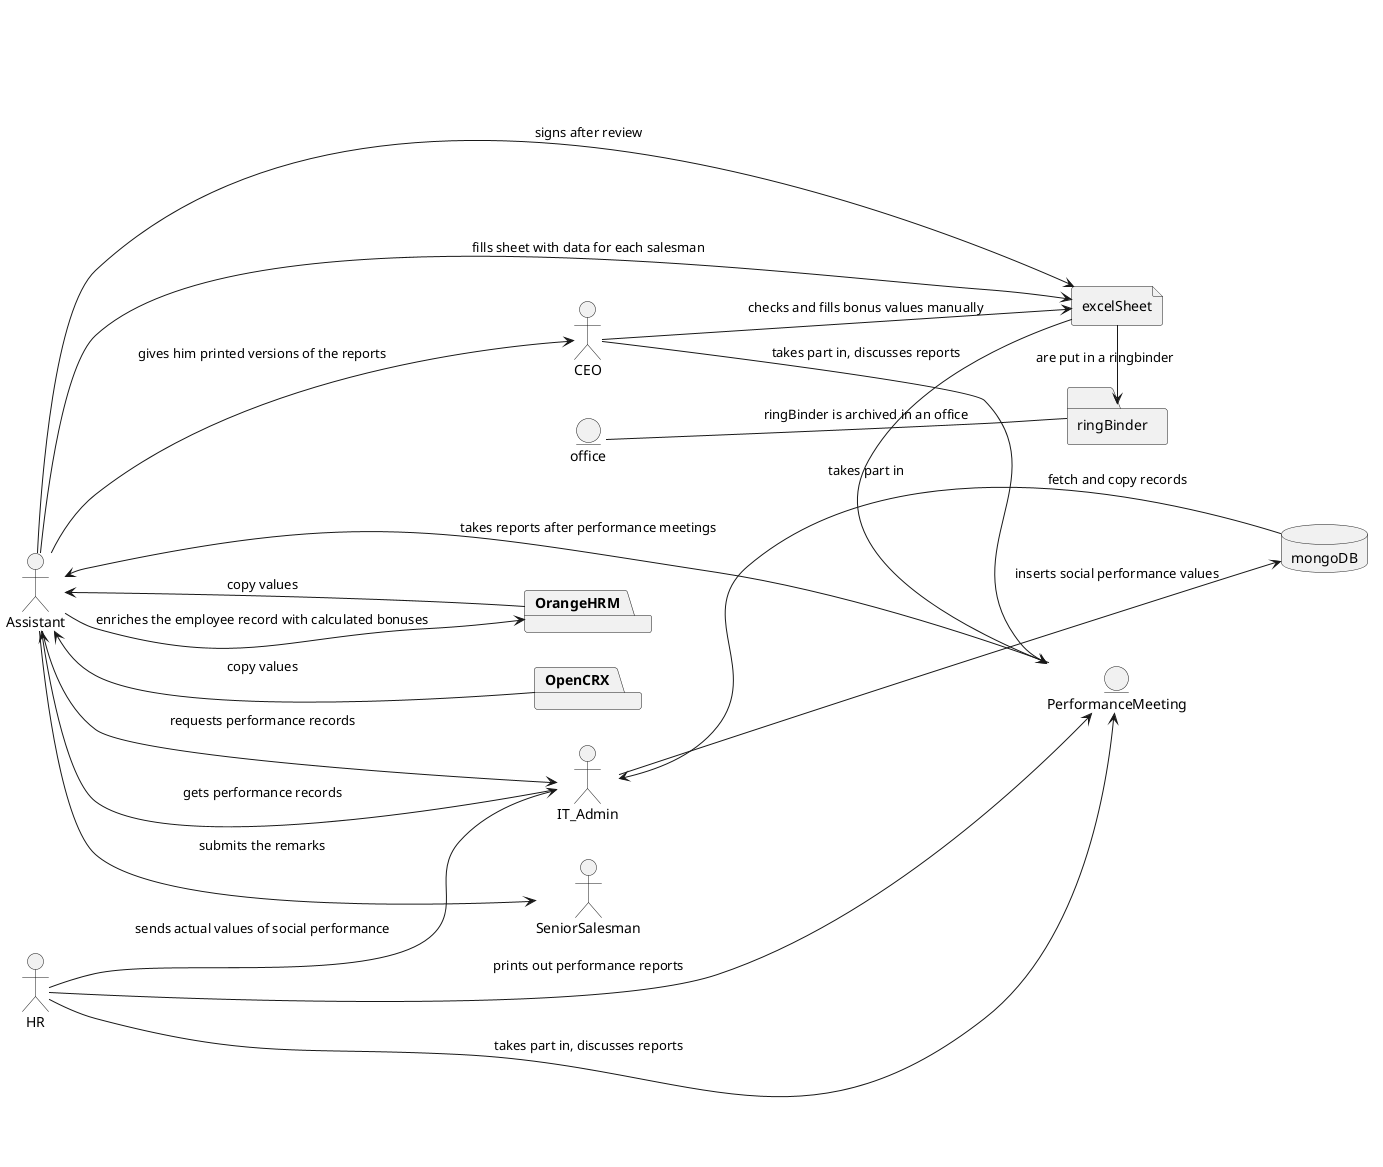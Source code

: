 @startuml Assignment_No_1b

left to right direction

actor SeniorSalesman
actor CEO
actor Assistant
actor HR 
actor IT_Admin 
database mongoDB
package OrangeHRM
package OpenCRX
file excelSheet
folder ringBinder
entity PerformanceMeeting 
entity office

Assistant <-- OrangeHRM : copy values
Assistant <-- OpenCRX : copy values
Assistant <-- IT_Admin : gets performance records
Assistant --> IT_Admin : requests performance records
IT_Admin <- mongoDB : fetch and copy records
CEO -down-> excelSheet : checks and fills bonus values manually
HR --> IT_Admin : sends actual values of social performance 
IT_Admin ---> mongoDB : inserts social performance values 
CEO -> PerformanceMeeting : takes part in, discusses reports
HR -> PerformanceMeeting : takes part in, discusses reports
HR -> PerformanceMeeting : prints out performance reports
Assistant <-- PerformanceMeeting : takes reports after performance meetings
excelSheet -> PerformanceMeeting : takes part in
Assistant -down-> excelSheet : fills sheet with data for each salesman
Assistant --> CEO : gives him printed versions of the reports
Assistant -down-> excelSheet : signs after review
excelSheet -> ringBinder : are put in a ringbinder
ringBinder -up-office : ringBinder is archived in an office
Assistant --> OrangeHRM : enriches the employee record with calculated bonuses
Assistant --> SeniorSalesman : submits the remarks

@enduml